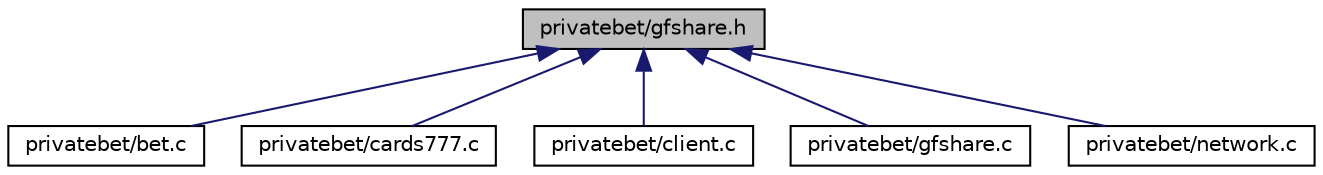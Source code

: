 digraph "privatebet/gfshare.h"
{
 // INTERACTIVE_SVG=YES
 // LATEX_PDF_SIZE
  edge [fontname="Helvetica",fontsize="10",labelfontname="Helvetica",labelfontsize="10"];
  node [fontname="Helvetica",fontsize="10",shape=record];
  Node1 [label="privatebet/gfshare.h",height=0.2,width=0.4,color="black", fillcolor="grey75", style="filled", fontcolor="black",tooltip=" "];
  Node1 -> Node2 [dir="back",color="midnightblue",fontsize="10",style="solid",fontname="Helvetica"];
  Node2 [label="privatebet/bet.c",height=0.2,width=0.4,color="black", fillcolor="white", style="filled",URL="$dd/d53/bet_8c.html",tooltip=" "];
  Node1 -> Node3 [dir="back",color="midnightblue",fontsize="10",style="solid",fontname="Helvetica"];
  Node3 [label="privatebet/cards777.c",height=0.2,width=0.4,color="black", fillcolor="white", style="filled",URL="$d5/d08/cards777_8c.html",tooltip=" "];
  Node1 -> Node4 [dir="back",color="midnightblue",fontsize="10",style="solid",fontname="Helvetica"];
  Node4 [label="privatebet/client.c",height=0.2,width=0.4,color="black", fillcolor="white", style="filled",URL="$dd/d93/client_8c.html",tooltip=" "];
  Node1 -> Node5 [dir="back",color="midnightblue",fontsize="10",style="solid",fontname="Helvetica"];
  Node5 [label="privatebet/gfshare.c",height=0.2,width=0.4,color="black", fillcolor="white", style="filled",URL="$d9/d0a/gfshare_8c.html",tooltip=" "];
  Node1 -> Node6 [dir="back",color="midnightblue",fontsize="10",style="solid",fontname="Helvetica"];
  Node6 [label="privatebet/network.c",height=0.2,width=0.4,color="black", fillcolor="white", style="filled",URL="$d6/d6e/network_8c.html",tooltip=" "];
}
